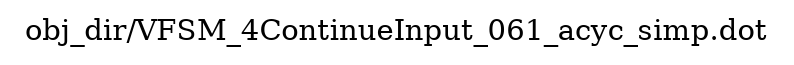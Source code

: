 digraph v3graph {
	graph	[label="obj_dir/VFSM_4ContinueInput_061_acyc_simp.dot",
		 labelloc=t, labeljust=l,
		 //size="7.5,10",
		 rankdir=TB];
}
